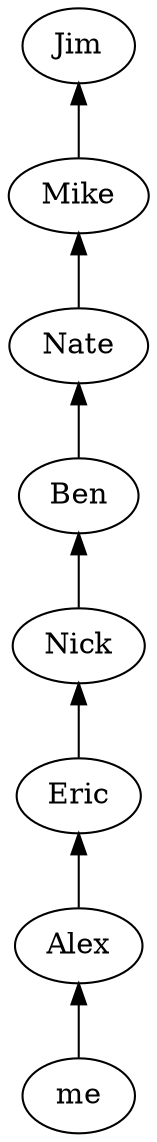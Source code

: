 digraph G {

rankdir=BT

me   -> Alex
Alex -> Eric
Eric -> Nick
Nick -> Ben
Ben  -> Nate
Nate -> Mike
Mike -> Jim

}
